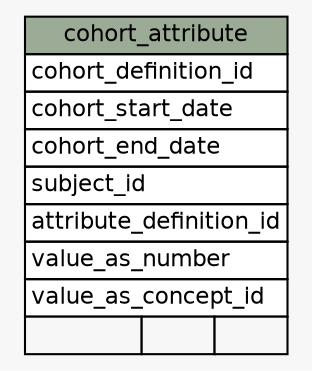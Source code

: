// dot 2.38.0 on Linux 3.16.0-38-generic
// SchemaSpy rev 590
digraph "cohort_attribute" {
  graph [
    rankdir="RL"
    bgcolor="#f7f7f7"
    nodesep="0.18"
    ranksep="0.46"
    fontname="Helvetica"
    fontsize="11"
  ];
  node [
    fontname="Helvetica"
    fontsize="11"
    shape="plaintext"
  ];
  edge [
    arrowsize="0.8"
  ];
  "cohort_attribute" [
    label=<
    <TABLE BORDER="0" CELLBORDER="1" CELLSPACING="0" BGCOLOR="#ffffff">
      <TR><TD COLSPAN="3" BGCOLOR="#9bab96" ALIGN="CENTER">cohort_attribute</TD></TR>
      <TR><TD PORT="cohort_definition_id" COLSPAN="3" ALIGN="LEFT">cohort_definition_id</TD></TR>
      <TR><TD PORT="cohort_start_date" COLSPAN="3" ALIGN="LEFT">cohort_start_date</TD></TR>
      <TR><TD PORT="cohort_end_date" COLSPAN="3" ALIGN="LEFT">cohort_end_date</TD></TR>
      <TR><TD PORT="subject_id" COLSPAN="3" ALIGN="LEFT">subject_id</TD></TR>
      <TR><TD PORT="attribute_definition_id" COLSPAN="3" ALIGN="LEFT">attribute_definition_id</TD></TR>
      <TR><TD PORT="value_as_number" COLSPAN="3" ALIGN="LEFT">value_as_number</TD></TR>
      <TR><TD PORT="value_as_concept_id" COLSPAN="3" ALIGN="LEFT">value_as_concept_id</TD></TR>
      <TR><TD ALIGN="LEFT" BGCOLOR="#f7f7f7">  </TD><TD ALIGN="RIGHT" BGCOLOR="#f7f7f7">  </TD><TD ALIGN="RIGHT" BGCOLOR="#f7f7f7">  </TD></TR>
    </TABLE>>
    URL="tables/cohort_attribute.html"
    tooltip="cohort_attribute"
  ];
}
